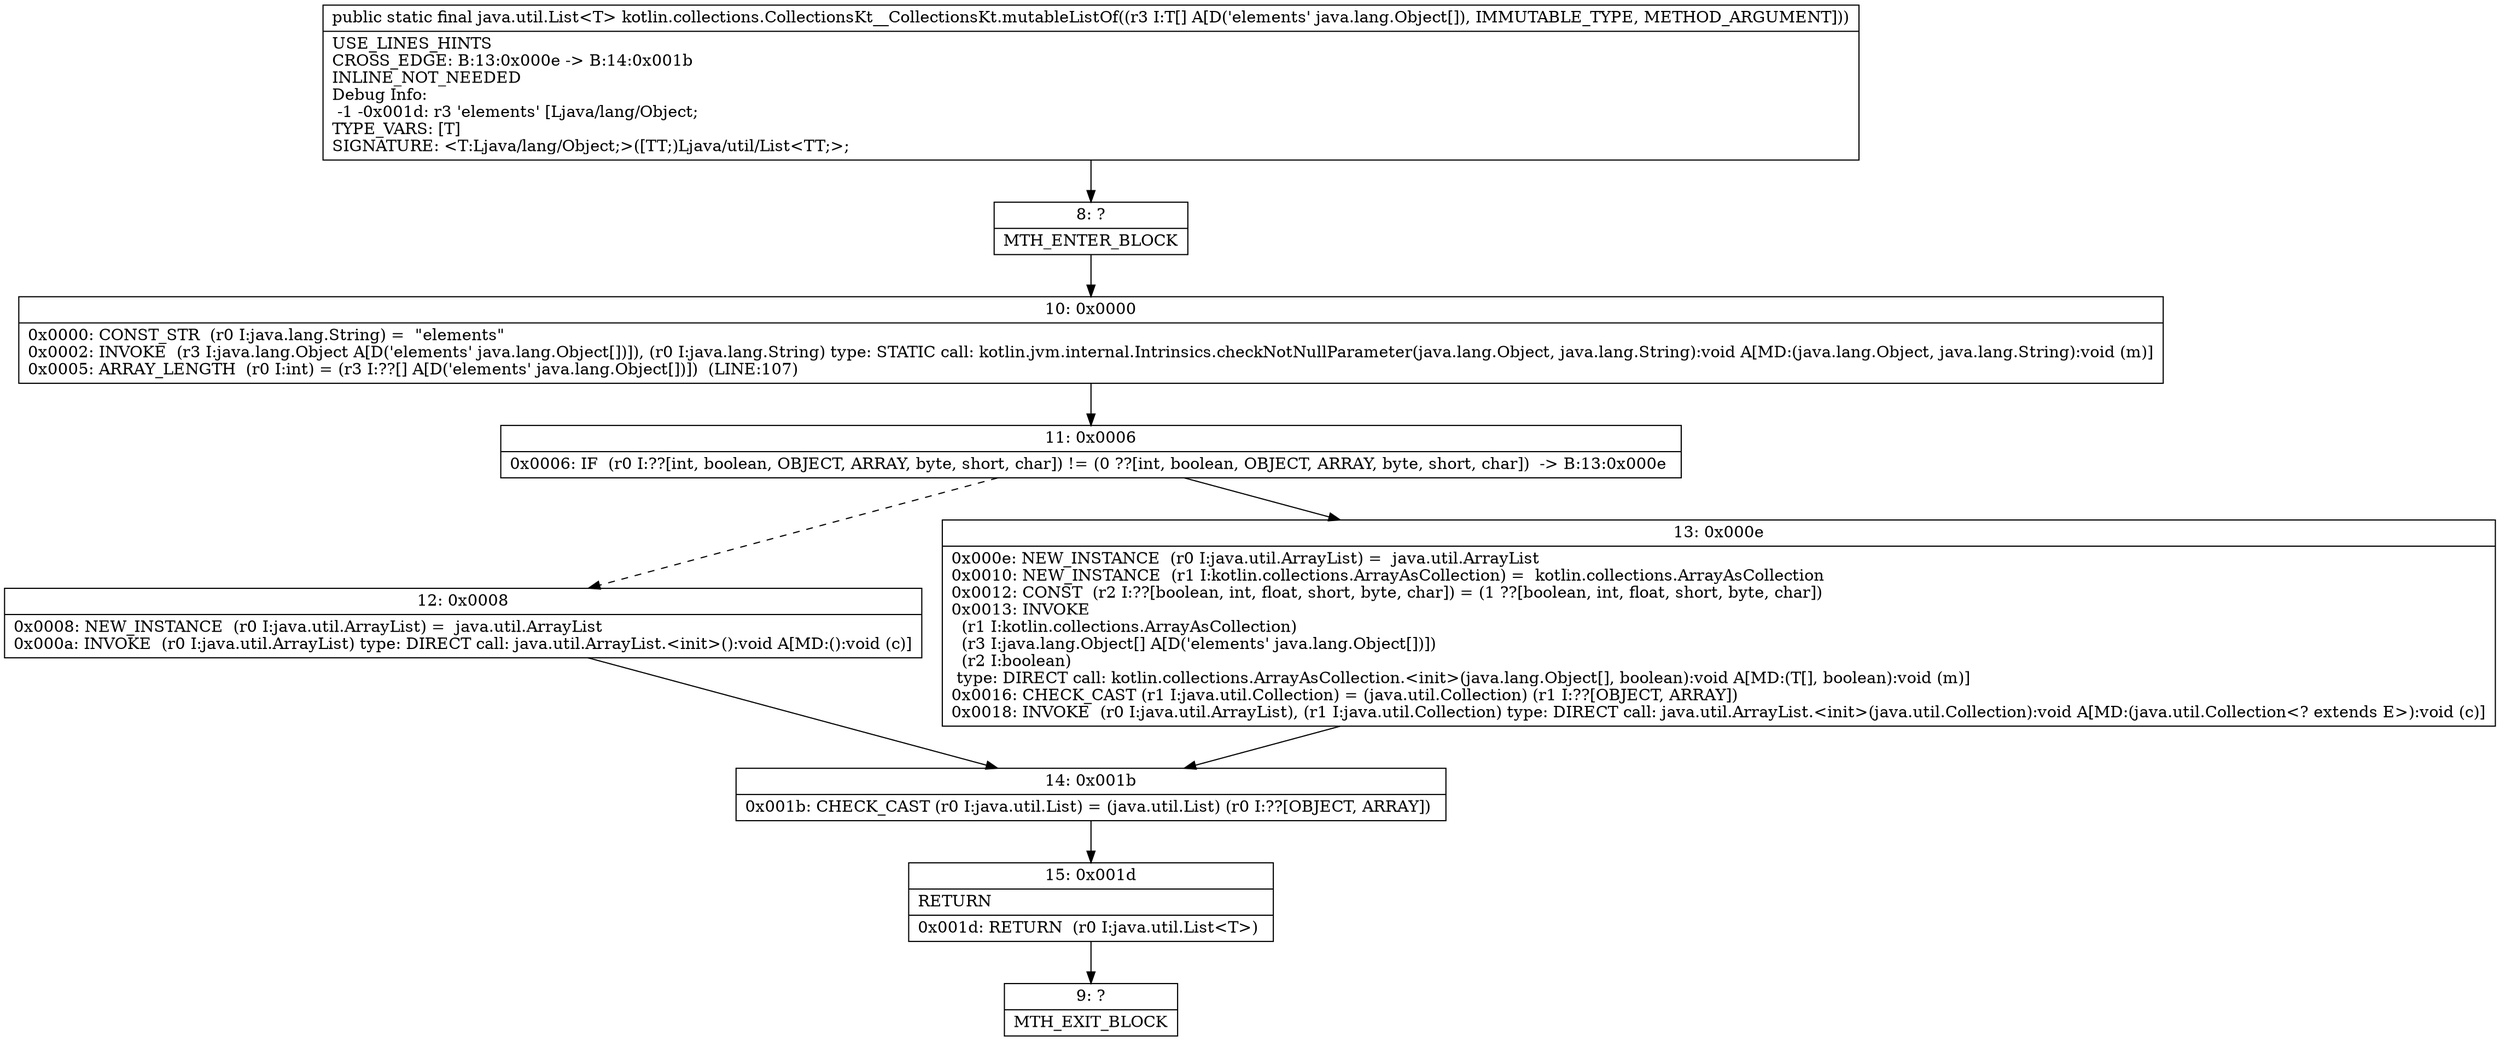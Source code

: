 digraph "CFG forkotlin.collections.CollectionsKt__CollectionsKt.mutableListOf([Ljava\/lang\/Object;)Ljava\/util\/List;" {
Node_8 [shape=record,label="{8\:\ ?|MTH_ENTER_BLOCK\l}"];
Node_10 [shape=record,label="{10\:\ 0x0000|0x0000: CONST_STR  (r0 I:java.lang.String) =  \"elements\" \l0x0002: INVOKE  (r3 I:java.lang.Object A[D('elements' java.lang.Object[])]), (r0 I:java.lang.String) type: STATIC call: kotlin.jvm.internal.Intrinsics.checkNotNullParameter(java.lang.Object, java.lang.String):void A[MD:(java.lang.Object, java.lang.String):void (m)]\l0x0005: ARRAY_LENGTH  (r0 I:int) = (r3 I:??[] A[D('elements' java.lang.Object[])])  (LINE:107)\l}"];
Node_11 [shape=record,label="{11\:\ 0x0006|0x0006: IF  (r0 I:??[int, boolean, OBJECT, ARRAY, byte, short, char]) != (0 ??[int, boolean, OBJECT, ARRAY, byte, short, char])  \-\> B:13:0x000e \l}"];
Node_12 [shape=record,label="{12\:\ 0x0008|0x0008: NEW_INSTANCE  (r0 I:java.util.ArrayList) =  java.util.ArrayList \l0x000a: INVOKE  (r0 I:java.util.ArrayList) type: DIRECT call: java.util.ArrayList.\<init\>():void A[MD:():void (c)]\l}"];
Node_14 [shape=record,label="{14\:\ 0x001b|0x001b: CHECK_CAST (r0 I:java.util.List) = (java.util.List) (r0 I:??[OBJECT, ARRAY]) \l}"];
Node_15 [shape=record,label="{15\:\ 0x001d|RETURN\l|0x001d: RETURN  (r0 I:java.util.List\<T\>) \l}"];
Node_9 [shape=record,label="{9\:\ ?|MTH_EXIT_BLOCK\l}"];
Node_13 [shape=record,label="{13\:\ 0x000e|0x000e: NEW_INSTANCE  (r0 I:java.util.ArrayList) =  java.util.ArrayList \l0x0010: NEW_INSTANCE  (r1 I:kotlin.collections.ArrayAsCollection) =  kotlin.collections.ArrayAsCollection \l0x0012: CONST  (r2 I:??[boolean, int, float, short, byte, char]) = (1 ??[boolean, int, float, short, byte, char]) \l0x0013: INVOKE  \l  (r1 I:kotlin.collections.ArrayAsCollection)\l  (r3 I:java.lang.Object[] A[D('elements' java.lang.Object[])])\l  (r2 I:boolean)\l type: DIRECT call: kotlin.collections.ArrayAsCollection.\<init\>(java.lang.Object[], boolean):void A[MD:(T[], boolean):void (m)]\l0x0016: CHECK_CAST (r1 I:java.util.Collection) = (java.util.Collection) (r1 I:??[OBJECT, ARRAY]) \l0x0018: INVOKE  (r0 I:java.util.ArrayList), (r1 I:java.util.Collection) type: DIRECT call: java.util.ArrayList.\<init\>(java.util.Collection):void A[MD:(java.util.Collection\<? extends E\>):void (c)]\l}"];
MethodNode[shape=record,label="{public static final java.util.List\<T\> kotlin.collections.CollectionsKt__CollectionsKt.mutableListOf((r3 I:T[] A[D('elements' java.lang.Object[]), IMMUTABLE_TYPE, METHOD_ARGUMENT]))  | USE_LINES_HINTS\lCROSS_EDGE: B:13:0x000e \-\> B:14:0x001b\lINLINE_NOT_NEEDED\lDebug Info:\l  \-1 \-0x001d: r3 'elements' [Ljava\/lang\/Object;\lTYPE_VARS: [T]\lSIGNATURE: \<T:Ljava\/lang\/Object;\>([TT;)Ljava\/util\/List\<TT;\>;\l}"];
MethodNode -> Node_8;Node_8 -> Node_10;
Node_10 -> Node_11;
Node_11 -> Node_12[style=dashed];
Node_11 -> Node_13;
Node_12 -> Node_14;
Node_14 -> Node_15;
Node_15 -> Node_9;
Node_13 -> Node_14;
}

